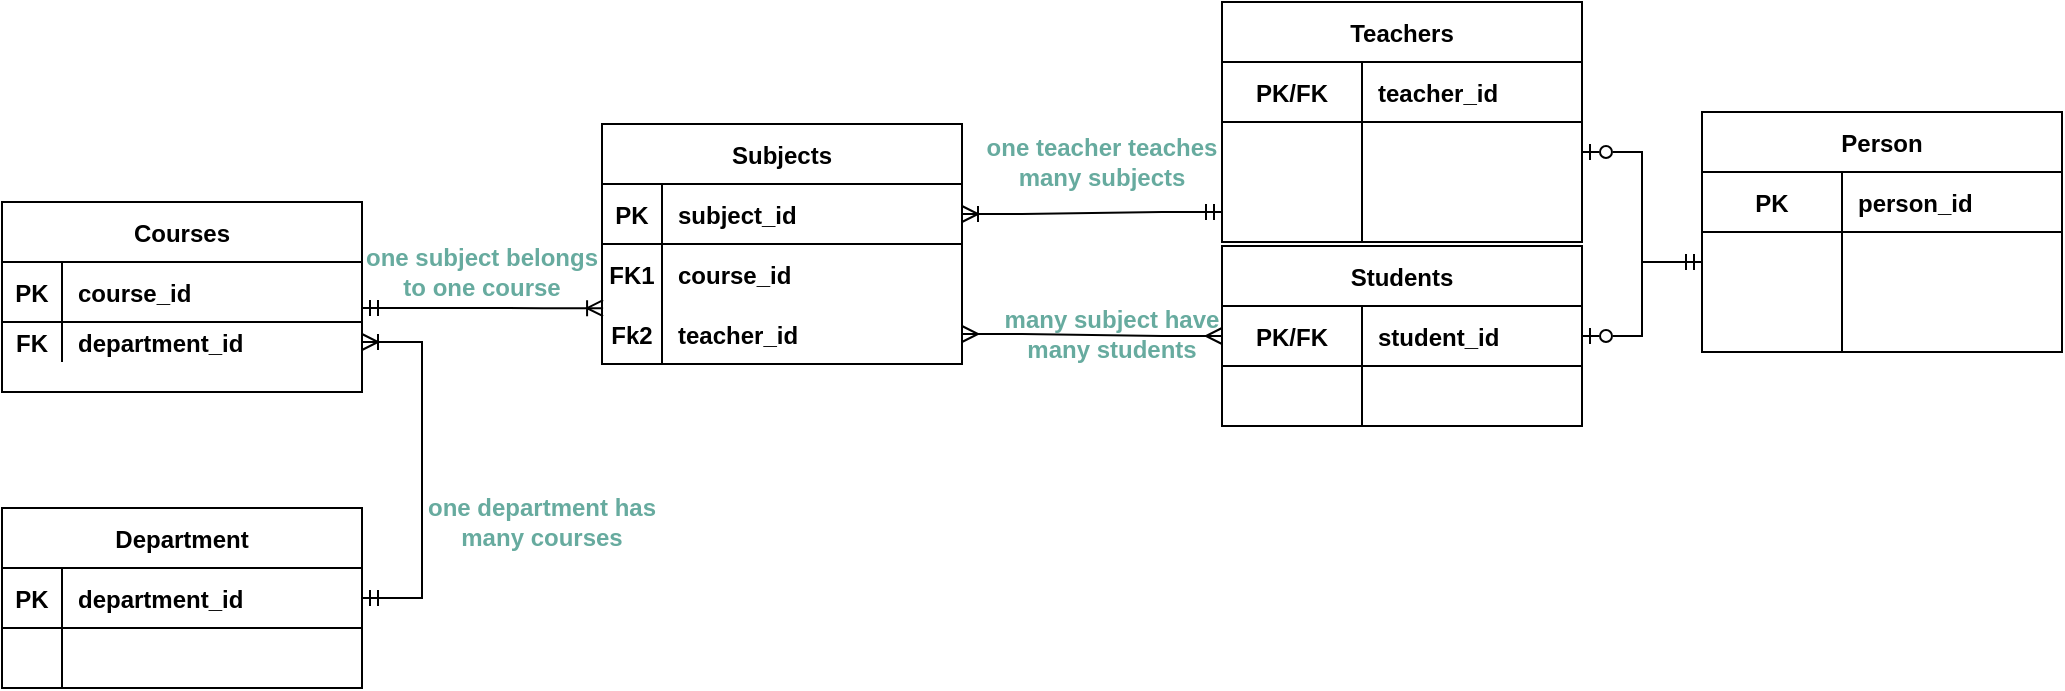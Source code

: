 <mxfile version="20.2.7" type="device"><diagram id="C5RBs43oDa-KdzZeNtuy" name="Page-1"><mxGraphModel dx="2951" dy="794" grid="1" gridSize="10" guides="1" tooltips="1" connect="1" arrows="1" fold="1" page="1" pageScale="1" pageWidth="827" pageHeight="1169" math="0" shadow="0"><root><mxCell id="WIyWlLk6GJQsqaUBKTNV-0"/><mxCell id="WIyWlLk6GJQsqaUBKTNV-1" parent="WIyWlLk6GJQsqaUBKTNV-0"/><mxCell id="LIIP96oNeMK7vDLCHSb4-39" value="Subjects" style="shape=table;startSize=30;container=1;collapsible=1;childLayout=tableLayout;fixedRows=1;rowLines=0;fontStyle=1;align=center;resizeLast=1;" parent="WIyWlLk6GJQsqaUBKTNV-1" vertex="1"><mxGeometry x="-1110" y="406" width="180" height="120" as="geometry"/></mxCell><mxCell id="LIIP96oNeMK7vDLCHSb4-40" value="" style="shape=tableRow;horizontal=0;startSize=0;swimlaneHead=0;swimlaneBody=0;fillColor=none;collapsible=0;dropTarget=0;points=[[0,0.5],[1,0.5]];portConstraint=eastwest;top=0;left=0;right=0;bottom=1;fontStyle=1" parent="LIIP96oNeMK7vDLCHSb4-39" vertex="1"><mxGeometry y="30" width="180" height="30" as="geometry"/></mxCell><mxCell id="LIIP96oNeMK7vDLCHSb4-41" value="PK" style="shape=partialRectangle;connectable=0;fillColor=none;top=0;left=0;bottom=0;right=0;fontStyle=1;overflow=hidden;" parent="LIIP96oNeMK7vDLCHSb4-40" vertex="1"><mxGeometry width="30" height="30" as="geometry"><mxRectangle width="30" height="30" as="alternateBounds"/></mxGeometry></mxCell><mxCell id="LIIP96oNeMK7vDLCHSb4-42" value="subject_id" style="shape=partialRectangle;connectable=0;fillColor=none;top=0;left=0;bottom=0;right=0;align=left;spacingLeft=6;fontStyle=1;overflow=hidden;" parent="LIIP96oNeMK7vDLCHSb4-40" vertex="1"><mxGeometry x="30" width="150" height="30" as="geometry"><mxRectangle width="150" height="30" as="alternateBounds"/></mxGeometry></mxCell><mxCell id="LIIP96oNeMK7vDLCHSb4-43" value="" style="shape=tableRow;horizontal=0;startSize=0;swimlaneHead=0;swimlaneBody=0;fillColor=none;collapsible=0;dropTarget=0;points=[[0,0.5],[1,0.5]];portConstraint=eastwest;top=0;left=0;right=0;bottom=0;fontStyle=1" parent="LIIP96oNeMK7vDLCHSb4-39" vertex="1"><mxGeometry y="60" width="180" height="30" as="geometry"/></mxCell><mxCell id="LIIP96oNeMK7vDLCHSb4-44" value="FK1" style="shape=partialRectangle;connectable=0;fillColor=none;top=0;left=0;bottom=0;right=0;editable=1;overflow=hidden;fontStyle=1" parent="LIIP96oNeMK7vDLCHSb4-43" vertex="1"><mxGeometry width="30" height="30" as="geometry"><mxRectangle width="30" height="30" as="alternateBounds"/></mxGeometry></mxCell><mxCell id="LIIP96oNeMK7vDLCHSb4-45" value="course_id" style="shape=partialRectangle;connectable=0;fillColor=none;top=0;left=0;bottom=0;right=0;align=left;spacingLeft=6;overflow=hidden;fontStyle=1" parent="LIIP96oNeMK7vDLCHSb4-43" vertex="1"><mxGeometry x="30" width="150" height="30" as="geometry"><mxRectangle width="150" height="30" as="alternateBounds"/></mxGeometry></mxCell><mxCell id="LIIP96oNeMK7vDLCHSb4-46" value="" style="shape=tableRow;horizontal=0;startSize=0;swimlaneHead=0;swimlaneBody=0;fillColor=none;collapsible=0;dropTarget=0;points=[[0,0.5],[1,0.5]];portConstraint=eastwest;top=0;left=0;right=0;bottom=0;fontStyle=1" parent="LIIP96oNeMK7vDLCHSb4-39" vertex="1"><mxGeometry y="90" width="180" height="30" as="geometry"/></mxCell><mxCell id="LIIP96oNeMK7vDLCHSb4-47" value="Fk2" style="shape=partialRectangle;connectable=0;fillColor=none;top=0;left=0;bottom=0;right=0;editable=1;overflow=hidden;fontStyle=1" parent="LIIP96oNeMK7vDLCHSb4-46" vertex="1"><mxGeometry width="30" height="30" as="geometry"><mxRectangle width="30" height="30" as="alternateBounds"/></mxGeometry></mxCell><mxCell id="LIIP96oNeMK7vDLCHSb4-48" value="teacher_id" style="shape=partialRectangle;connectable=0;fillColor=none;top=0;left=0;bottom=0;right=0;align=left;spacingLeft=6;overflow=hidden;fontStyle=1" parent="LIIP96oNeMK7vDLCHSb4-46" vertex="1"><mxGeometry x="30" width="150" height="30" as="geometry"><mxRectangle width="150" height="30" as="alternateBounds"/></mxGeometry></mxCell><mxCell id="LIIP96oNeMK7vDLCHSb4-78" value="Courses" style="shape=table;startSize=30;container=1;collapsible=1;childLayout=tableLayout;fixedRows=1;rowLines=0;fontStyle=1;align=center;resizeLast=1;" parent="WIyWlLk6GJQsqaUBKTNV-1" vertex="1"><mxGeometry x="-1410" y="445" width="180" height="95" as="geometry"/></mxCell><mxCell id="LIIP96oNeMK7vDLCHSb4-79" value="" style="shape=tableRow;horizontal=0;startSize=0;swimlaneHead=0;swimlaneBody=0;fillColor=none;collapsible=0;dropTarget=0;points=[[0,0.5],[1,0.5]];portConstraint=eastwest;top=0;left=0;right=0;bottom=1;fontStyle=1" parent="LIIP96oNeMK7vDLCHSb4-78" vertex="1"><mxGeometry y="30" width="180" height="30" as="geometry"/></mxCell><mxCell id="LIIP96oNeMK7vDLCHSb4-80" value="PK" style="shape=partialRectangle;connectable=0;fillColor=none;top=0;left=0;bottom=0;right=0;fontStyle=1;overflow=hidden;" parent="LIIP96oNeMK7vDLCHSb4-79" vertex="1"><mxGeometry width="30" height="30" as="geometry"><mxRectangle width="30" height="30" as="alternateBounds"/></mxGeometry></mxCell><mxCell id="LIIP96oNeMK7vDLCHSb4-81" value="course_id" style="shape=partialRectangle;connectable=0;fillColor=none;top=0;left=0;bottom=0;right=0;align=left;spacingLeft=6;fontStyle=1;overflow=hidden;" parent="LIIP96oNeMK7vDLCHSb4-79" vertex="1"><mxGeometry x="30" width="150" height="30" as="geometry"><mxRectangle width="150" height="30" as="alternateBounds"/></mxGeometry></mxCell><mxCell id="LIIP96oNeMK7vDLCHSb4-82" value="" style="shape=tableRow;horizontal=0;startSize=0;swimlaneHead=0;swimlaneBody=0;fillColor=none;collapsible=0;dropTarget=0;points=[[0,0.5],[1,0.5]];portConstraint=eastwest;top=0;left=0;right=0;bottom=0;fontStyle=1" parent="LIIP96oNeMK7vDLCHSb4-78" vertex="1"><mxGeometry y="60" width="180" height="20" as="geometry"/></mxCell><mxCell id="LIIP96oNeMK7vDLCHSb4-83" value="FK" style="shape=partialRectangle;connectable=0;fillColor=none;top=0;left=0;bottom=0;right=0;editable=1;overflow=hidden;fontStyle=1" parent="LIIP96oNeMK7vDLCHSb4-82" vertex="1"><mxGeometry width="30" height="20" as="geometry"><mxRectangle width="30" height="20" as="alternateBounds"/></mxGeometry></mxCell><mxCell id="LIIP96oNeMK7vDLCHSb4-84" value="department_id" style="shape=partialRectangle;connectable=0;fillColor=none;top=0;left=0;bottom=0;right=0;align=left;spacingLeft=6;overflow=hidden;fontStyle=1" parent="LIIP96oNeMK7vDLCHSb4-82" vertex="1"><mxGeometry x="30" width="150" height="20" as="geometry"><mxRectangle width="150" height="20" as="alternateBounds"/></mxGeometry></mxCell><mxCell id="LIIP96oNeMK7vDLCHSb4-91" value="Department" style="shape=table;startSize=30;container=1;collapsible=1;childLayout=tableLayout;fixedRows=1;rowLines=0;fontStyle=1;align=center;resizeLast=1;" parent="WIyWlLk6GJQsqaUBKTNV-1" vertex="1"><mxGeometry x="-1410" y="598" width="180" height="90" as="geometry"><mxRectangle x="-960" y="240" width="110" height="30" as="alternateBounds"/></mxGeometry></mxCell><mxCell id="LIIP96oNeMK7vDLCHSb4-92" value="" style="shape=tableRow;horizontal=0;startSize=0;swimlaneHead=0;swimlaneBody=0;fillColor=none;collapsible=0;dropTarget=0;points=[[0,0.5],[1,0.5]];portConstraint=eastwest;top=0;left=0;right=0;bottom=1;fontStyle=1" parent="LIIP96oNeMK7vDLCHSb4-91" vertex="1"><mxGeometry y="30" width="180" height="30" as="geometry"/></mxCell><mxCell id="LIIP96oNeMK7vDLCHSb4-93" value="PK" style="shape=partialRectangle;connectable=0;fillColor=none;top=0;left=0;bottom=0;right=0;fontStyle=1;overflow=hidden;" parent="LIIP96oNeMK7vDLCHSb4-92" vertex="1"><mxGeometry width="30" height="30" as="geometry"><mxRectangle width="30" height="30" as="alternateBounds"/></mxGeometry></mxCell><mxCell id="LIIP96oNeMK7vDLCHSb4-94" value="department_id" style="shape=partialRectangle;connectable=0;fillColor=none;top=0;left=0;bottom=0;right=0;align=left;spacingLeft=6;fontStyle=1;overflow=hidden;" parent="LIIP96oNeMK7vDLCHSb4-92" vertex="1"><mxGeometry x="30" width="150" height="30" as="geometry"><mxRectangle width="150" height="30" as="alternateBounds"/></mxGeometry></mxCell><mxCell id="LIIP96oNeMK7vDLCHSb4-95" value="" style="shape=tableRow;horizontal=0;startSize=0;swimlaneHead=0;swimlaneBody=0;fillColor=none;collapsible=0;dropTarget=0;points=[[0,0.5],[1,0.5]];portConstraint=eastwest;top=0;left=0;right=0;bottom=0;fontStyle=1" parent="LIIP96oNeMK7vDLCHSb4-91" vertex="1"><mxGeometry y="60" width="180" height="30" as="geometry"/></mxCell><mxCell id="LIIP96oNeMK7vDLCHSb4-96" value="" style="shape=partialRectangle;connectable=0;fillColor=none;top=0;left=0;bottom=0;right=0;editable=1;overflow=hidden;fontStyle=1" parent="LIIP96oNeMK7vDLCHSb4-95" vertex="1"><mxGeometry width="30" height="30" as="geometry"><mxRectangle width="30" height="30" as="alternateBounds"/></mxGeometry></mxCell><mxCell id="LIIP96oNeMK7vDLCHSb4-97" value="" style="shape=partialRectangle;connectable=0;fillColor=none;top=0;left=0;bottom=0;right=0;align=left;spacingLeft=6;overflow=hidden;fontStyle=1" parent="LIIP96oNeMK7vDLCHSb4-95" vertex="1"><mxGeometry x="30" width="150" height="30" as="geometry"><mxRectangle width="150" height="30" as="alternateBounds"/></mxGeometry></mxCell><mxCell id="LIIP96oNeMK7vDLCHSb4-104" value="Teachers" style="shape=table;startSize=30;container=1;collapsible=1;childLayout=tableLayout;fixedRows=1;rowLines=0;fontStyle=1;align=center;resizeLast=1;" parent="WIyWlLk6GJQsqaUBKTNV-1" vertex="1"><mxGeometry x="-800" y="345" width="180" height="120" as="geometry"/></mxCell><mxCell id="LIIP96oNeMK7vDLCHSb4-105" value="" style="shape=tableRow;horizontal=0;startSize=0;swimlaneHead=0;swimlaneBody=0;fillColor=none;collapsible=0;dropTarget=0;points=[[0,0.5],[1,0.5]];portConstraint=eastwest;top=0;left=0;right=0;bottom=1;fontStyle=1" parent="LIIP96oNeMK7vDLCHSb4-104" vertex="1"><mxGeometry y="30" width="180" height="30" as="geometry"/></mxCell><mxCell id="LIIP96oNeMK7vDLCHSb4-106" value="PK/FK" style="shape=partialRectangle;connectable=0;fillColor=none;top=0;left=0;bottom=0;right=0;fontStyle=1;overflow=hidden;" parent="LIIP96oNeMK7vDLCHSb4-105" vertex="1"><mxGeometry width="70" height="30" as="geometry"><mxRectangle width="70" height="30" as="alternateBounds"/></mxGeometry></mxCell><mxCell id="LIIP96oNeMK7vDLCHSb4-107" value="teacher_id" style="shape=partialRectangle;connectable=0;fillColor=none;top=0;left=0;bottom=0;right=0;align=left;spacingLeft=6;fontStyle=1;overflow=hidden;" parent="LIIP96oNeMK7vDLCHSb4-105" vertex="1"><mxGeometry x="70" width="110" height="30" as="geometry"><mxRectangle width="110" height="30" as="alternateBounds"/></mxGeometry></mxCell><mxCell id="LIIP96oNeMK7vDLCHSb4-108" value="" style="shape=tableRow;horizontal=0;startSize=0;swimlaneHead=0;swimlaneBody=0;fillColor=none;collapsible=0;dropTarget=0;points=[[0,0.5],[1,0.5]];portConstraint=eastwest;top=0;left=0;right=0;bottom=0;fontStyle=1" parent="LIIP96oNeMK7vDLCHSb4-104" vertex="1"><mxGeometry y="60" width="180" height="30" as="geometry"/></mxCell><mxCell id="LIIP96oNeMK7vDLCHSb4-109" value="" style="shape=partialRectangle;connectable=0;fillColor=none;top=0;left=0;bottom=0;right=0;editable=1;overflow=hidden;fontStyle=1" parent="LIIP96oNeMK7vDLCHSb4-108" vertex="1"><mxGeometry width="70" height="30" as="geometry"><mxRectangle width="70" height="30" as="alternateBounds"/></mxGeometry></mxCell><mxCell id="LIIP96oNeMK7vDLCHSb4-110" value="" style="shape=partialRectangle;connectable=0;fillColor=none;top=0;left=0;bottom=0;right=0;align=left;spacingLeft=6;overflow=hidden;fontStyle=1" parent="LIIP96oNeMK7vDLCHSb4-108" vertex="1"><mxGeometry x="70" width="110" height="30" as="geometry"><mxRectangle width="110" height="30" as="alternateBounds"/></mxGeometry></mxCell><mxCell id="LIIP96oNeMK7vDLCHSb4-111" value="" style="shape=tableRow;horizontal=0;startSize=0;swimlaneHead=0;swimlaneBody=0;fillColor=none;collapsible=0;dropTarget=0;points=[[0,0.5],[1,0.5]];portConstraint=eastwest;top=0;left=0;right=0;bottom=0;fontStyle=1" parent="LIIP96oNeMK7vDLCHSb4-104" vertex="1"><mxGeometry y="90" width="180" height="30" as="geometry"/></mxCell><mxCell id="LIIP96oNeMK7vDLCHSb4-112" value="" style="shape=partialRectangle;connectable=0;fillColor=none;top=0;left=0;bottom=0;right=0;editable=1;overflow=hidden;fontStyle=1" parent="LIIP96oNeMK7vDLCHSb4-111" vertex="1"><mxGeometry width="70" height="30" as="geometry"><mxRectangle width="70" height="30" as="alternateBounds"/></mxGeometry></mxCell><mxCell id="LIIP96oNeMK7vDLCHSb4-113" value="" style="shape=partialRectangle;connectable=0;fillColor=none;top=0;left=0;bottom=0;right=0;align=left;spacingLeft=6;overflow=hidden;fontStyle=1" parent="LIIP96oNeMK7vDLCHSb4-111" vertex="1"><mxGeometry x="70" width="110" height="30" as="geometry"><mxRectangle width="110" height="30" as="alternateBounds"/></mxGeometry></mxCell><mxCell id="LIIP96oNeMK7vDLCHSb4-117" value="Students" style="shape=table;startSize=30;container=1;collapsible=1;childLayout=tableLayout;fixedRows=1;rowLines=0;fontStyle=1;align=center;resizeLast=1;" parent="WIyWlLk6GJQsqaUBKTNV-1" vertex="1"><mxGeometry x="-800" y="467" width="180" height="90" as="geometry"/></mxCell><mxCell id="LIIP96oNeMK7vDLCHSb4-118" value="" style="shape=tableRow;horizontal=0;startSize=0;swimlaneHead=0;swimlaneBody=0;fillColor=none;collapsible=0;dropTarget=0;points=[[0,0.5],[1,0.5]];portConstraint=eastwest;top=0;left=0;right=0;bottom=1;fontStyle=1" parent="LIIP96oNeMK7vDLCHSb4-117" vertex="1"><mxGeometry y="30" width="180" height="30" as="geometry"/></mxCell><mxCell id="LIIP96oNeMK7vDLCHSb4-119" value="PK/FK" style="shape=partialRectangle;connectable=0;fillColor=none;top=0;left=0;bottom=0;right=0;fontStyle=1;overflow=hidden;" parent="LIIP96oNeMK7vDLCHSb4-118" vertex="1"><mxGeometry width="70" height="30" as="geometry"><mxRectangle width="70" height="30" as="alternateBounds"/></mxGeometry></mxCell><mxCell id="LIIP96oNeMK7vDLCHSb4-120" value="student_id" style="shape=partialRectangle;connectable=0;fillColor=none;top=0;left=0;bottom=0;right=0;align=left;spacingLeft=6;fontStyle=1;overflow=hidden;" parent="LIIP96oNeMK7vDLCHSb4-118" vertex="1"><mxGeometry x="70" width="110" height="30" as="geometry"><mxRectangle width="110" height="30" as="alternateBounds"/></mxGeometry></mxCell><mxCell id="LIIP96oNeMK7vDLCHSb4-121" value="" style="shape=tableRow;horizontal=0;startSize=0;swimlaneHead=0;swimlaneBody=0;fillColor=none;collapsible=0;dropTarget=0;points=[[0,0.5],[1,0.5]];portConstraint=eastwest;top=0;left=0;right=0;bottom=0;fontStyle=1" parent="LIIP96oNeMK7vDLCHSb4-117" vertex="1"><mxGeometry y="60" width="180" height="30" as="geometry"/></mxCell><mxCell id="LIIP96oNeMK7vDLCHSb4-122" value="" style="shape=partialRectangle;connectable=0;fillColor=none;top=0;left=0;bottom=0;right=0;editable=1;overflow=hidden;fontStyle=1" parent="LIIP96oNeMK7vDLCHSb4-121" vertex="1"><mxGeometry width="70" height="30" as="geometry"><mxRectangle width="70" height="30" as="alternateBounds"/></mxGeometry></mxCell><mxCell id="LIIP96oNeMK7vDLCHSb4-123" value="" style="shape=partialRectangle;connectable=0;fillColor=none;top=0;left=0;bottom=0;right=0;align=left;spacingLeft=6;overflow=hidden;fontStyle=1" parent="LIIP96oNeMK7vDLCHSb4-121" vertex="1"><mxGeometry x="70" width="110" height="30" as="geometry"><mxRectangle width="110" height="30" as="alternateBounds"/></mxGeometry></mxCell><mxCell id="LIIP96oNeMK7vDLCHSb4-189" value="Person" style="shape=table;startSize=30;container=1;collapsible=1;childLayout=tableLayout;fixedRows=1;rowLines=0;fontStyle=1;align=center;resizeLast=1;" parent="WIyWlLk6GJQsqaUBKTNV-1" vertex="1"><mxGeometry x="-560" y="400" width="180" height="120" as="geometry"/></mxCell><mxCell id="LIIP96oNeMK7vDLCHSb4-190" value="" style="shape=tableRow;horizontal=0;startSize=0;swimlaneHead=0;swimlaneBody=0;fillColor=none;collapsible=0;dropTarget=0;points=[[0,0.5],[1,0.5]];portConstraint=eastwest;top=0;left=0;right=0;bottom=1;fontStyle=1" parent="LIIP96oNeMK7vDLCHSb4-189" vertex="1"><mxGeometry y="30" width="180" height="30" as="geometry"/></mxCell><mxCell id="LIIP96oNeMK7vDLCHSb4-191" value="PK" style="shape=partialRectangle;connectable=0;fillColor=none;top=0;left=0;bottom=0;right=0;fontStyle=1;overflow=hidden;" parent="LIIP96oNeMK7vDLCHSb4-190" vertex="1"><mxGeometry width="70" height="30" as="geometry"><mxRectangle width="70" height="30" as="alternateBounds"/></mxGeometry></mxCell><mxCell id="LIIP96oNeMK7vDLCHSb4-192" value="person_id" style="shape=partialRectangle;connectable=0;fillColor=none;top=0;left=0;bottom=0;right=0;align=left;spacingLeft=6;fontStyle=1;overflow=hidden;" parent="LIIP96oNeMK7vDLCHSb4-190" vertex="1"><mxGeometry x="70" width="110" height="30" as="geometry"><mxRectangle width="110" height="30" as="alternateBounds"/></mxGeometry></mxCell><mxCell id="LIIP96oNeMK7vDLCHSb4-193" value="" style="shape=tableRow;horizontal=0;startSize=0;swimlaneHead=0;swimlaneBody=0;fillColor=none;collapsible=0;dropTarget=0;points=[[0,0.5],[1,0.5]];portConstraint=eastwest;top=0;left=0;right=0;bottom=0;fontStyle=1" parent="LIIP96oNeMK7vDLCHSb4-189" vertex="1"><mxGeometry y="60" width="180" height="30" as="geometry"/></mxCell><mxCell id="LIIP96oNeMK7vDLCHSb4-194" value="" style="shape=partialRectangle;connectable=0;fillColor=none;top=0;left=0;bottom=0;right=0;editable=1;overflow=hidden;fontStyle=1" parent="LIIP96oNeMK7vDLCHSb4-193" vertex="1"><mxGeometry width="70" height="30" as="geometry"><mxRectangle width="70" height="30" as="alternateBounds"/></mxGeometry></mxCell><mxCell id="LIIP96oNeMK7vDLCHSb4-195" value="" style="shape=partialRectangle;connectable=0;fillColor=none;top=0;left=0;bottom=0;right=0;align=left;spacingLeft=6;overflow=hidden;fontStyle=1" parent="LIIP96oNeMK7vDLCHSb4-193" vertex="1"><mxGeometry x="70" width="110" height="30" as="geometry"><mxRectangle width="110" height="30" as="alternateBounds"/></mxGeometry></mxCell><mxCell id="LIIP96oNeMK7vDLCHSb4-196" value="" style="shape=tableRow;horizontal=0;startSize=0;swimlaneHead=0;swimlaneBody=0;fillColor=none;collapsible=0;dropTarget=0;points=[[0,0.5],[1,0.5]];portConstraint=eastwest;top=0;left=0;right=0;bottom=0;fontStyle=1" parent="LIIP96oNeMK7vDLCHSb4-189" vertex="1"><mxGeometry y="90" width="180" height="30" as="geometry"/></mxCell><mxCell id="LIIP96oNeMK7vDLCHSb4-197" value="" style="shape=partialRectangle;connectable=0;fillColor=none;top=0;left=0;bottom=0;right=0;editable=1;overflow=hidden;fontStyle=1" parent="LIIP96oNeMK7vDLCHSb4-196" vertex="1"><mxGeometry width="70" height="30" as="geometry"><mxRectangle width="70" height="30" as="alternateBounds"/></mxGeometry></mxCell><mxCell id="LIIP96oNeMK7vDLCHSb4-198" value="" style="shape=partialRectangle;connectable=0;fillColor=none;top=0;left=0;bottom=0;right=0;align=left;spacingLeft=6;overflow=hidden;fontStyle=1" parent="LIIP96oNeMK7vDLCHSb4-196" vertex="1"><mxGeometry x="70" width="110" height="30" as="geometry"><mxRectangle width="110" height="30" as="alternateBounds"/></mxGeometry></mxCell><mxCell id="LIIP96oNeMK7vDLCHSb4-216" value="" style="edgeStyle=entityRelationEdgeStyle;fontSize=12;html=1;endArrow=ERoneToMany;rounded=0;entryX=1;entryY=0.5;entryDx=0;entryDy=0;startArrow=ERmandOne;startFill=0;exitX=1;exitY=0.5;exitDx=0;exitDy=0;" parent="WIyWlLk6GJQsqaUBKTNV-1" source="LIIP96oNeMK7vDLCHSb4-92" target="LIIP96oNeMK7vDLCHSb4-82" edge="1"><mxGeometry width="100" height="100" relative="1" as="geometry"><mxPoint x="-1200" y="628" as="sourcePoint"/><mxPoint x="-1550" y="468" as="targetPoint"/></mxGeometry></mxCell><mxCell id="LIIP96oNeMK7vDLCHSb4-218" value="" style="edgeStyle=entityRelationEdgeStyle;fontSize=12;html=1;endArrow=ERoneToMany;rounded=0;exitX=1;exitY=0.767;exitDx=0;exitDy=0;entryX=0.003;entryY=0.069;entryDx=0;entryDy=0;startArrow=ERmandOne;startFill=0;entryPerimeter=0;exitPerimeter=0;" parent="WIyWlLk6GJQsqaUBKTNV-1" source="LIIP96oNeMK7vDLCHSb4-79" target="LIIP96oNeMK7vDLCHSb4-46" edge="1"><mxGeometry width="100" height="100" relative="1" as="geometry"><mxPoint x="-1280" y="550.0" as="sourcePoint"/><mxPoint x="-1280" y="750.0" as="targetPoint"/></mxGeometry></mxCell><mxCell id="LIIP96oNeMK7vDLCHSb4-220" value="" style="edgeStyle=entityRelationEdgeStyle;fontSize=12;html=1;endArrow=ERoneToMany;rounded=0;exitX=0;exitY=0.5;exitDx=0;exitDy=0;entryX=1;entryY=0.5;entryDx=0;entryDy=0;startArrow=ERmandOne;startFill=0;" parent="WIyWlLk6GJQsqaUBKTNV-1" source="LIIP96oNeMK7vDLCHSb4-111" target="LIIP96oNeMK7vDLCHSb4-40" edge="1"><mxGeometry width="100" height="100" relative="1" as="geometry"><mxPoint x="-770" y="760" as="sourcePoint"/><mxPoint x="-870" y="335" as="targetPoint"/></mxGeometry></mxCell><mxCell id="LIIP96oNeMK7vDLCHSb4-225" value="" style="edgeStyle=entityRelationEdgeStyle;fontSize=12;html=1;endArrow=ERmandOne;endFill=0;rounded=0;exitX=1;exitY=0.5;exitDx=0;exitDy=0;startArrow=ERzeroToOne;startFill=0;entryX=0;entryY=0.5;entryDx=0;entryDy=0;" parent="WIyWlLk6GJQsqaUBKTNV-1" source="LIIP96oNeMK7vDLCHSb4-108" target="LIIP96oNeMK7vDLCHSb4-193" edge="1"><mxGeometry width="100" height="100" relative="1" as="geometry"><mxPoint x="-347" y="289.41" as="sourcePoint"/><mxPoint x="-227" y="289.41" as="targetPoint"/></mxGeometry></mxCell><mxCell id="LIIP96oNeMK7vDLCHSb4-226" value="" style="edgeStyle=entityRelationEdgeStyle;fontSize=12;html=1;endArrow=ERmandOne;endFill=0;rounded=0;exitX=1;exitY=0.5;exitDx=0;exitDy=0;startArrow=ERzeroToOne;startFill=0;entryX=0;entryY=0.5;entryDx=0;entryDy=0;" parent="WIyWlLk6GJQsqaUBKTNV-1" source="LIIP96oNeMK7vDLCHSb4-118" target="LIIP96oNeMK7vDLCHSb4-193" edge="1"><mxGeometry width="100" height="100" relative="1" as="geometry"><mxPoint x="-277" y="560" as="sourcePoint"/><mxPoint x="-227" y="290" as="targetPoint"/></mxGeometry></mxCell><mxCell id="eEUgSSwypogQlJn2iaRV-2" value="" style="edgeStyle=entityRelationEdgeStyle;fontSize=12;html=1;endArrow=ERmany;startArrow=ERmany;rounded=0;exitX=1;exitY=0.5;exitDx=0;exitDy=0;entryX=0;entryY=0.5;entryDx=0;entryDy=0;" parent="WIyWlLk6GJQsqaUBKTNV-1" source="LIIP96oNeMK7vDLCHSb4-46" target="LIIP96oNeMK7vDLCHSb4-118" edge="1"><mxGeometry width="100" height="100" relative="1" as="geometry"><mxPoint x="-850" y="460" as="sourcePoint"/><mxPoint x="-800" y="535" as="targetPoint"/></mxGeometry></mxCell><mxCell id="eEUgSSwypogQlJn2iaRV-8" value="one department has many courses" style="text;html=1;strokeColor=none;fillColor=none;align=center;verticalAlign=middle;whiteSpace=wrap;rounded=0;fontColor=#67AB9F;fontStyle=1" parent="WIyWlLk6GJQsqaUBKTNV-1" vertex="1"><mxGeometry x="-1200" y="590" width="120" height="30" as="geometry"/></mxCell><mxCell id="eEUgSSwypogQlJn2iaRV-9" value="one teacher teaches many subjects" style="text;html=1;strokeColor=none;fillColor=none;align=center;verticalAlign=middle;whiteSpace=wrap;rounded=0;fontStyle=1;fontColor=#67AB9F;" parent="WIyWlLk6GJQsqaUBKTNV-1" vertex="1"><mxGeometry x="-920" y="410" width="120" height="30" as="geometry"/></mxCell><mxCell id="eEUgSSwypogQlJn2iaRV-10" value="one subject belongs to one course" style="text;html=1;strokeColor=none;fillColor=none;align=center;verticalAlign=middle;whiteSpace=wrap;rounded=0;flipH=1;flipV=0;rotation=0;fontColor=#67AB9F;fontStyle=1" parent="WIyWlLk6GJQsqaUBKTNV-1" vertex="1"><mxGeometry x="-1230" y="465" width="120" height="30" as="geometry"/></mxCell><mxCell id="eEUgSSwypogQlJn2iaRV-12" value="many subject have many students" style="text;html=1;strokeColor=none;fillColor=none;align=center;verticalAlign=middle;whiteSpace=wrap;rounded=0;fontColor=#67AB9F;fontStyle=1" parent="WIyWlLk6GJQsqaUBKTNV-1" vertex="1"><mxGeometry x="-920" y="496" width="130" height="30" as="geometry"/></mxCell></root></mxGraphModel></diagram></mxfile>